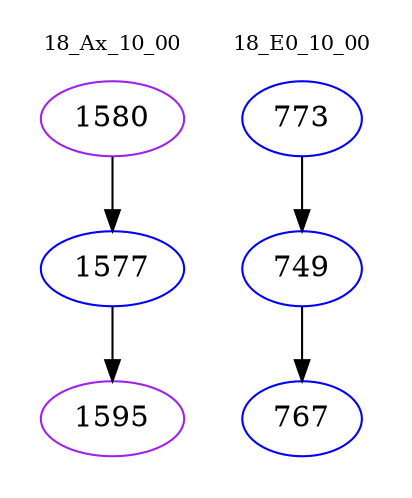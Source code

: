 digraph{
subgraph cluster_0 {
color = white
label = "18_Ax_10_00";
fontsize=10;
T0_1580 [label="1580", color="purple"]
T0_1580 -> T0_1577 [color="black"]
T0_1577 [label="1577", color="blue"]
T0_1577 -> T0_1595 [color="black"]
T0_1595 [label="1595", color="purple"]
}
subgraph cluster_1 {
color = white
label = "18_E0_10_00";
fontsize=10;
T1_773 [label="773", color="blue"]
T1_773 -> T1_749 [color="black"]
T1_749 [label="749", color="blue"]
T1_749 -> T1_767 [color="black"]
T1_767 [label="767", color="blue"]
}
}
